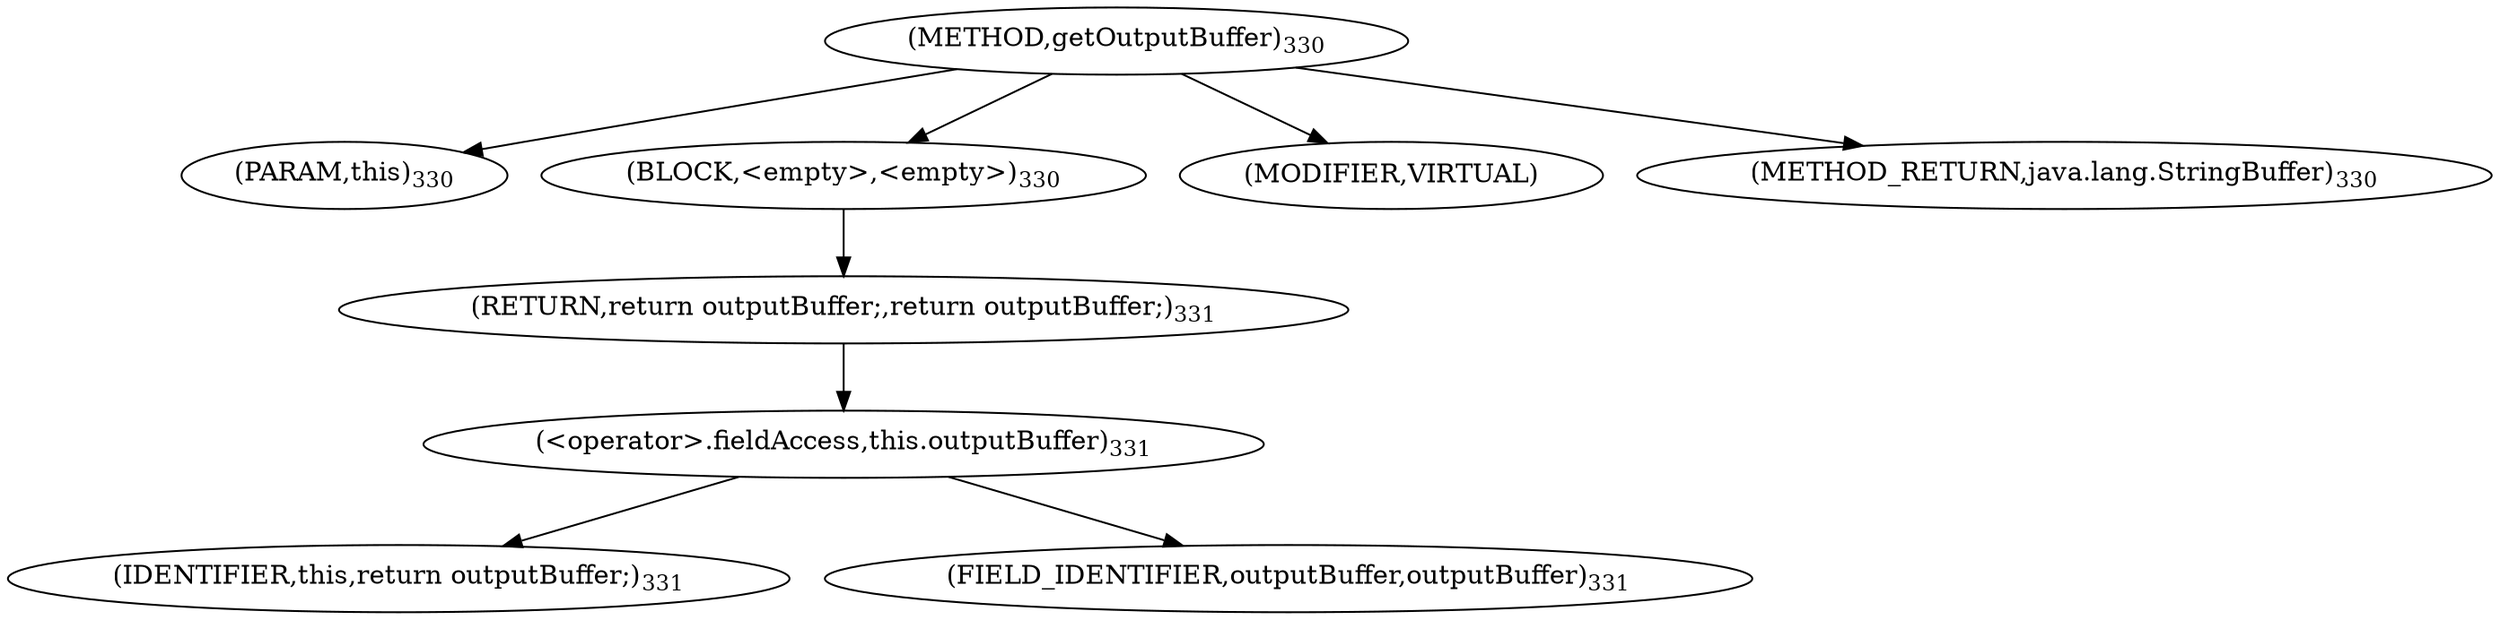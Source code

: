 digraph "getOutputBuffer" {  
"796" [label = <(METHOD,getOutputBuffer)<SUB>330</SUB>> ]
"797" [label = <(PARAM,this)<SUB>330</SUB>> ]
"798" [label = <(BLOCK,&lt;empty&gt;,&lt;empty&gt;)<SUB>330</SUB>> ]
"799" [label = <(RETURN,return outputBuffer;,return outputBuffer;)<SUB>331</SUB>> ]
"800" [label = <(&lt;operator&gt;.fieldAccess,this.outputBuffer)<SUB>331</SUB>> ]
"801" [label = <(IDENTIFIER,this,return outputBuffer;)<SUB>331</SUB>> ]
"802" [label = <(FIELD_IDENTIFIER,outputBuffer,outputBuffer)<SUB>331</SUB>> ]
"803" [label = <(MODIFIER,VIRTUAL)> ]
"804" [label = <(METHOD_RETURN,java.lang.StringBuffer)<SUB>330</SUB>> ]
  "796" -> "797" 
  "796" -> "798" 
  "796" -> "803" 
  "796" -> "804" 
  "798" -> "799" 
  "799" -> "800" 
  "800" -> "801" 
  "800" -> "802" 
}

